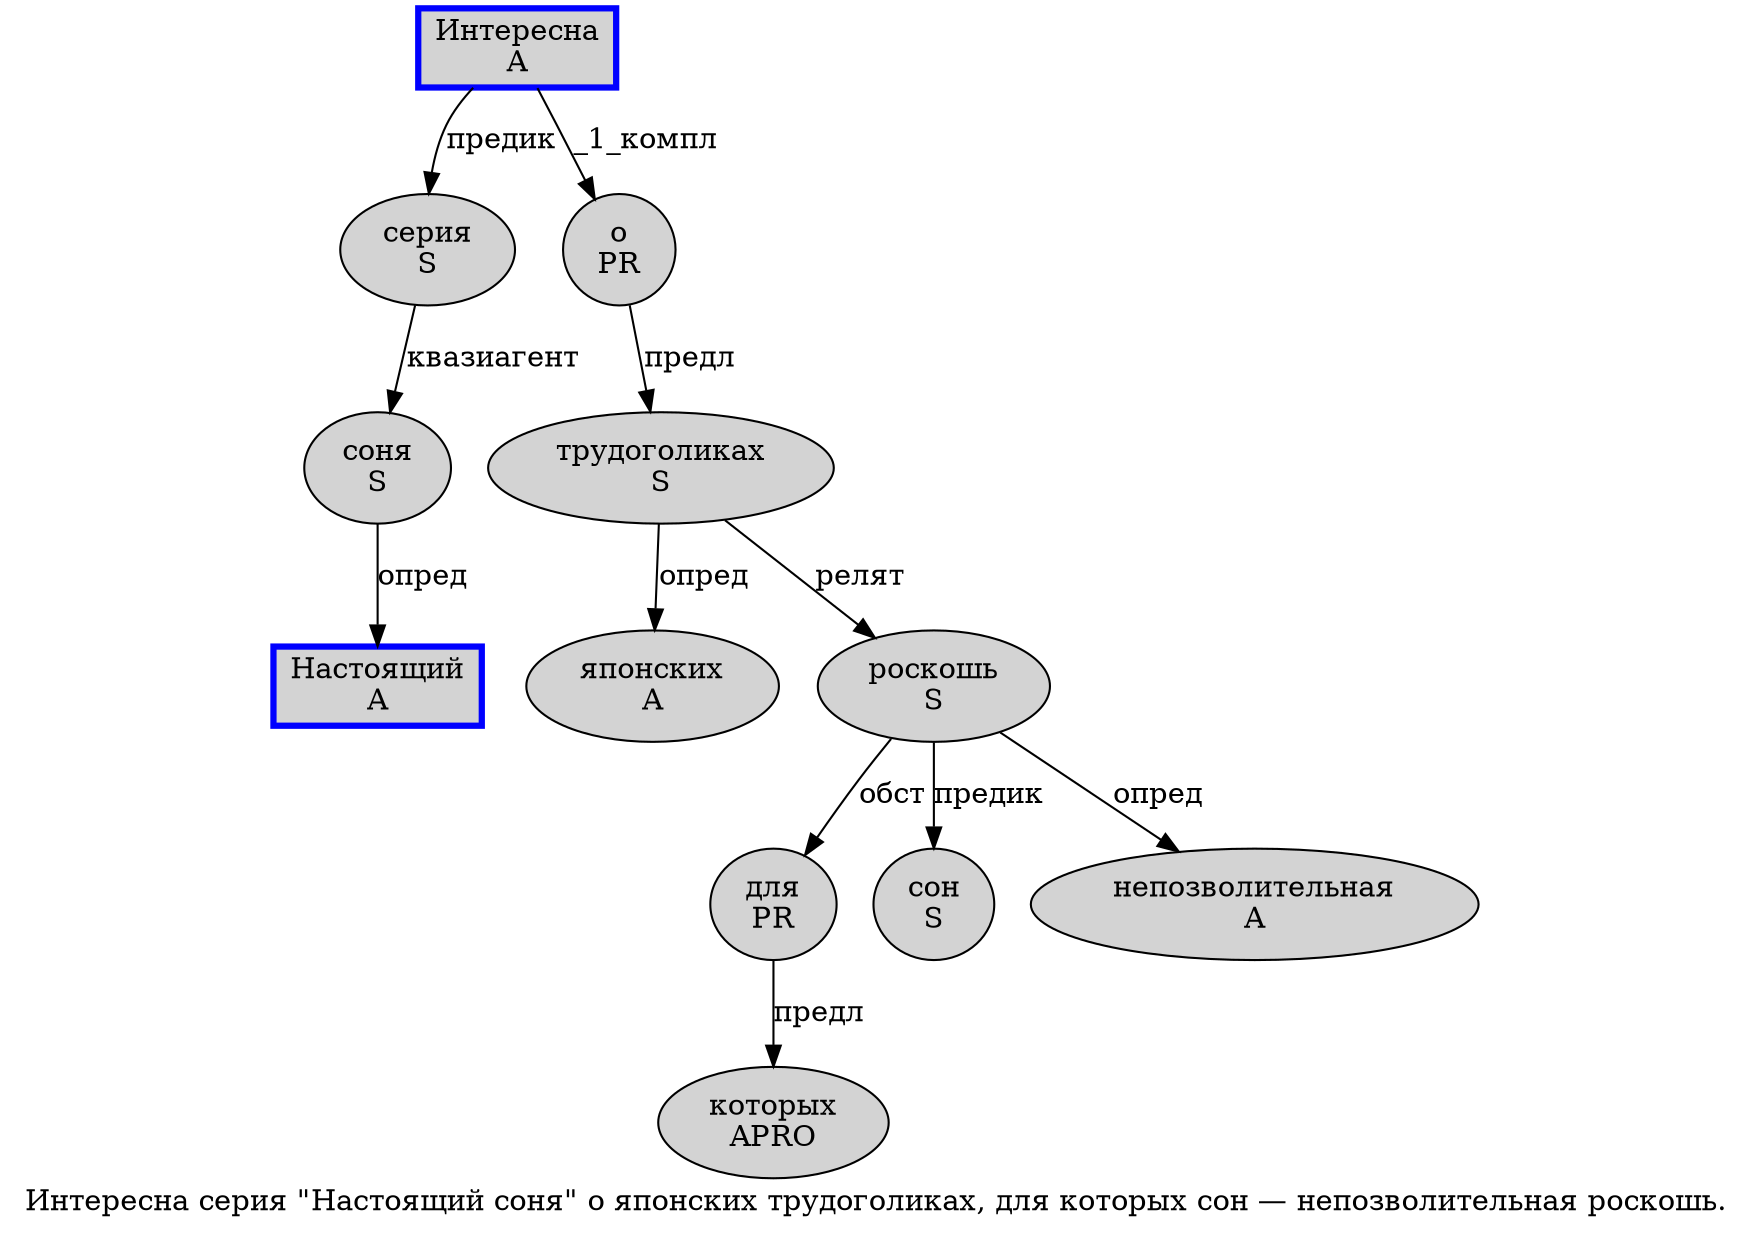 digraph SENTENCE_265 {
	graph [label="Интересна серия \"Настоящий соня\" о японских трудоголиках, для которых сон — непозволительная роскошь."]
	node [style=filled]
		0 [label="Интересна
A" color=blue fillcolor=lightgray penwidth=3 shape=box]
		1 [label="серия
S" color="" fillcolor=lightgray penwidth=1 shape=ellipse]
		3 [label="Настоящий
A" color=blue fillcolor=lightgray penwidth=3 shape=box]
		4 [label="соня
S" color="" fillcolor=lightgray penwidth=1 shape=ellipse]
		6 [label="о
PR" color="" fillcolor=lightgray penwidth=1 shape=ellipse]
		7 [label="японских
A" color="" fillcolor=lightgray penwidth=1 shape=ellipse]
		8 [label="трудоголиках
S" color="" fillcolor=lightgray penwidth=1 shape=ellipse]
		10 [label="для
PR" color="" fillcolor=lightgray penwidth=1 shape=ellipse]
		11 [label="которых
APRO" color="" fillcolor=lightgray penwidth=1 shape=ellipse]
		12 [label="сон
S" color="" fillcolor=lightgray penwidth=1 shape=ellipse]
		14 [label="непозволительная
A" color="" fillcolor=lightgray penwidth=1 shape=ellipse]
		15 [label="роскошь
S" color="" fillcolor=lightgray penwidth=1 shape=ellipse]
			4 -> 3 [label="опред"]
			1 -> 4 [label="квазиагент"]
			0 -> 1 [label="предик"]
			0 -> 6 [label="_1_компл"]
			10 -> 11 [label="предл"]
			8 -> 7 [label="опред"]
			8 -> 15 [label="релят"]
			6 -> 8 [label="предл"]
			15 -> 10 [label="обст"]
			15 -> 12 [label="предик"]
			15 -> 14 [label="опред"]
}